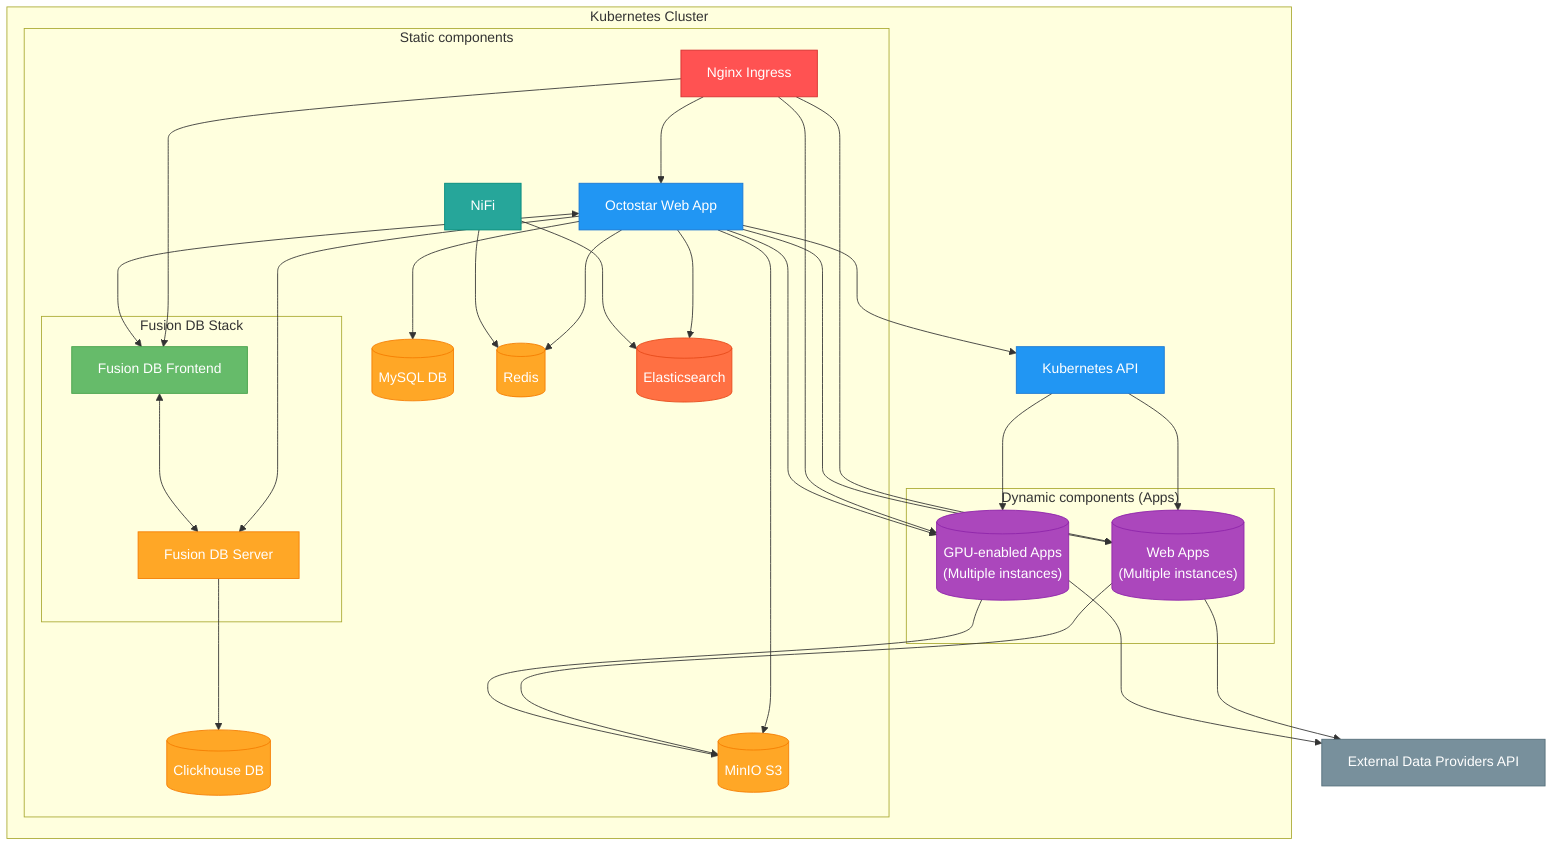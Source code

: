 graph TB
    subgraph "Kubernetes Cluster"
        api[Kubernetes API]
        
        subgraph "Static components"
            ingress[Nginx Ingress]
            web[Octostar Web App]
            mysql[(MySQL DB)]
            redis[(Redis)]
            elastic[(Elasticsearch)]
            clickhouse[(Clickhouse DB)]
            minio[(MinIO S3)]
            nifi[NiFi]
            
            subgraph "Fusion DB Stack"
                fusion_db[Fusion DB Server]
                fusion_auth[Fusion DB Frontend]
            end
        end
        
        subgraph "Dynamic components (Apps)"
            apps[("Web Apps\n(Multiple instances)")]
            gpu_apps[("GPU-enabled Apps\n(Multiple instances)")]
        end
    end
    
    ext_api[External Data Providers API]
    
    %% Ingress routing
    ingress ---> web
    ingress ---> fusion_auth
    ingress ---> apps
    ingress ---> gpu_apps
    
    %% Internal connections
    web ---> mysql
    web ---> redis
    web ---> fusion_db
    web ---> api
    web ---> elastic
    web ---> minio
    
    %% NiFi data flow
    nifi ---> redis
    nifi ---> elastic
    
    %% Fusion DB stack
    fusion_db ---> clickhouse
    fusion_auth <---> fusion_db
    web <---> fusion_auth
    
    %% App management
    web ---> apps
    web ---> gpu_apps
    api ---> apps
    api ---> gpu_apps
    
    %% External API connections
    apps ---> ext_api
    gpu_apps ---> ext_api
    
    %% S3 connections
    apps ---> minio
    gpu_apps ---> minio
    
    %% Styling
    classDef primary fill:#2196F3,stroke:#1976D2,color:white
    classDef storage fill:#FFA726,stroke:#F57C00,color:white
    classDef storage2 fill:#FF7043,stroke:#E64A19,color:white
    classDef auth fill:#66BB6A,stroke:#43A047,color:white
    classDef external fill:#78909C,stroke:#546E7A,color:white
    classDef apps fill:#AB47BC,stroke:#8E24AA,color:white
    classDef ingress fill:#FF5252,stroke:#D32F2F,color:white
    classDef etl fill:#26A69A,stroke:#00897B,color:white
    
    class web,api primary
    class mysql,redis,fusion_db,clickhouse,minio storage
    class elastic storage2
    class fusion_auth auth
    class ext_api external
    class apps,gpu_apps apps
    class ingress ingress
    class nifi etl